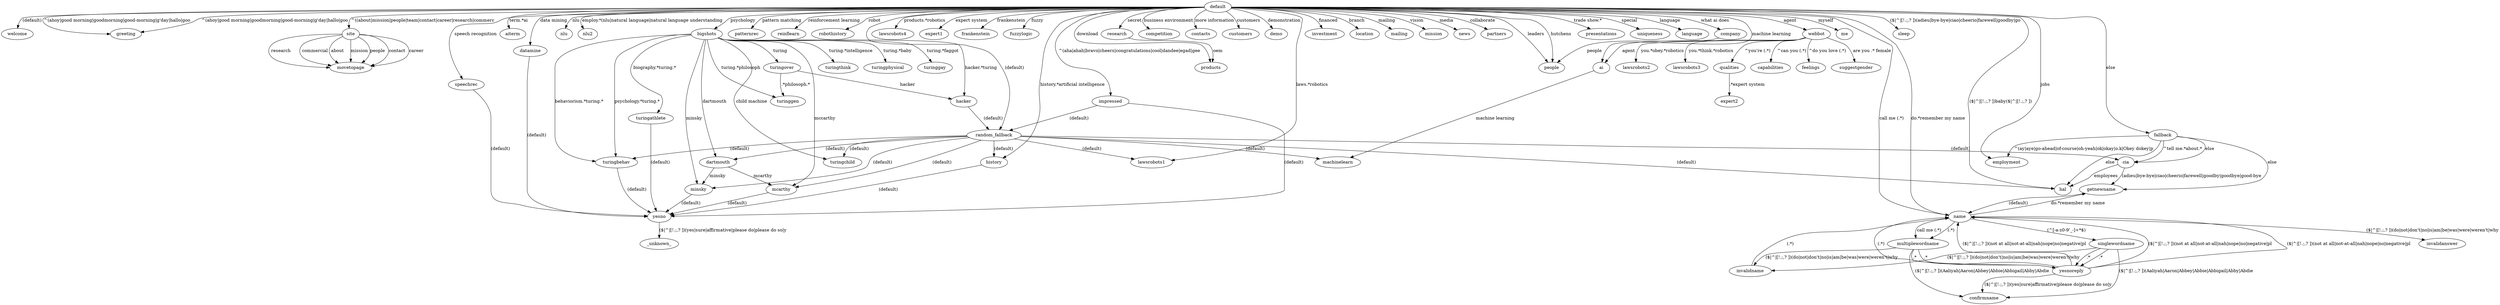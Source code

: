digraph sepo_brain {
default -> welcome [label="(default)"]
default -> greeting [label="^(ahoy|good morning|goodmorning|good-morning|g'day|hallo|goo"]
default -> greeting [label="^(ahoy|good morning|goodmorning|good-morning|g'day|hallo|goo"]
default -> site [label="^((about|mission|people|team|contact|career|research|commerc"]
default -> datamine [label="data mining"]
default -> aiterm [label="term.*ai"]
default -> speechrec [label="speech recognition"]
default -> nlu [label="nlu"]
default -> nlu2 [label="employ.*(nlu|natural language|natural language understanding"]
default -> history [label="history.*artificial intelligence"]
default -> patternrec [label="pattern matching"]
default -> reinflearn [label="reinforcement learning"]
default -> robothistory [label="robot"]
default -> lawsrobots1 [label="laws.*robotics"]
default -> lawsrobots4 [label="products.*robotics"]
default -> expert1 [label="expert system"]
default -> frankenstein [label="frankenstein"]
default -> fuzzylogic [label="fuzzy"]
default -> products [label="download"]
default -> bigshots [label="psychology"]
default -> research [label="secret"]
default -> ai [label="machine learning"]
default -> competition [label="business environment"]
default -> contacts [label="more information"]
default -> customers [label="customers"]
default -> demo [label="demonstration"]
default -> employment [label="jobs"]
default -> investment [label="financed"]
default -> location [label="branch"]
default -> mailing [label="mailing"]
default -> mission [label="vision"]
default -> news [label="media"]
default -> partners [label="collaborate"]
default -> people [label="leaders"]
default -> people [label="hutchens"]
default -> presentations [label="trade show.*"]
default -> uniqueness [label="special"]
default -> language [label="language"]
default -> company [label="what ai does"]
default -> webbot [label="agent"]
default -> hal [label="($|^|[!.;,? ])baby($|^|[!.;,? ])"]
default -> me [label="myself"]
default -> name [label="call me (.*)"]
default -> name [label="do.*remember my name"]
default -> sleep [label="($|^|[!.;,? ])(adieu|bye-bye|ciao|cheerio|farewell|goodby|go"]
default -> impressed [label="^(aha|ahah|bravo|cheers|congratulations|cool|dandee|egad|gee"]
default -> fallback [label="else"]
default -> random_fallback [label="(default)"]
yesno -> _unknown_ [label="($|^|[!.;,? ])(yes|sure|affirmative|please do|please do so|y"]
ai -> machinelearn [label="machine learning"]
history -> yesno [label="(default)"]
dartmouth -> mcarthy [label="mcarthy"]
dartmouth -> minsky [label="minsky"]
mcarthy -> yesno [label="(default)"]
minsky -> yesno [label="(default)"]
turingathlete -> yesno [label="(default)"]
turingbehav -> yesno [label="(default)"]
turingover -> hacker [label="hacker"]
turingover -> turinggen [label=".*philosoph.*"]
hacker -> random_fallback [label="(default)"]
speechrec -> yesno [label="(default)"]
datamine -> yesno [label="(default)"]
company -> people [label="people"]
name -> getnewname [label="do.*remember my name"]
name -> singlewordname [label="(^[-a-z0-9'_-]+*$)"]
name -> multiplewordname [label="call me (.*)"]
name -> invalidanswer [label="($|^|[!.;,? ])(do|not|don't|no|is|am|be|was|were|weren't|why"]
name -> multiplewordname [label="(.*)"]
invalidname -> name [label="(.*)"]
multiplewordname -> invalidname [label="($|^|[!.;,? ])(do|not|don't|no|is|am|be|was|were|weren't|why"]
multiplewordname -> confirmname [label="($|^|[!.;,? ])(Aaliyah|Aaron|Abbey|Abbie|Abbigail|Abby|Abdie"]
multiplewordname -> yesnoreply [label=".*"]
multiplewordname -> yesnoreply [label=".*"]
singlewordname -> confirmname [label="($|^|[!.;,? ])(Aaliyah|Aaron|Abbey|Abbie|Abbigail|Abby|Abdie"]
singlewordname -> invalidname [label="($|^|[!.;,? ])(do|not|don't|no|is|am|be|was|were|weren't|why"]
singlewordname -> yesnoreply [label=".*"]
singlewordname -> yesnoreply [label=".*"]
yesnoreply -> confirmname [label="($|^|[!.;,? ])(yes|sure|affirmative|please do|please do so|y"]
yesnoreply -> name [label="($|^|[!.;,? ])(not at all|not-at-all|nah|nope|no|negative|pl"]
yesnoreply -> name [label="($|^|[!.;,? ])(not at all|not-at-all|nah|nope|no|negative|pl"]
yesnoreply -> name [label="($|^|[!.;,? ])(not at all|not-at-all|nah|nope|no|negative|pl"]
yesnoreply -> name [label="(.*)"]
getnewname -> name [label="(default)"]
research -> products [label="oem"]
site -> movetopage [label="about"]
site -> movetopage [label="mission"]
site -> movetopage [label="people"]
site -> movetopage [label="contact"]
site -> movetopage [label="career"]
site -> movetopage [label="research"]
site -> movetopage [label="commercial"]
webbot -> qualities [label="^you're (.*)"]
webbot -> capabilities [label="^can you (.*)"]
webbot -> feelings [label="^do you love (.*)"]
webbot -> suggestgender [label="are you .* female"]
webbot -> ai [label="agent"]
webbot -> lawsrobots2 [label="you.*obey.*robotics"]
webbot -> lawsrobots3 [label="you.*think.*robotics"]
qualities -> expert2 [label=".*expert system"]
bigshots -> turingover [label="turing"]
bigshots -> turinggen [label="turing.*philosoph"]
bigshots -> turingthink [label="turing.*intelligence"]
bigshots -> turingphysical [label="turing.*baby"]
bigshots -> turinggay [label="turing.*faggot"]
bigshots -> turingathlete [label="biography.*turing.*"]
bigshots -> turingbehav [label="behaviorism.*turing.*"]
bigshots -> turingbehav [label="psychology.*turing.*"]
bigshots -> hacker [label="hacker.*turing"]
bigshots -> dartmouth [label="dartmouth"]
bigshots -> turingchild [label="child machine"]
bigshots -> mcarthy [label="mccarthy"]
bigshots -> minsky [label="minsky"]
fallback -> cia [label="^tell me.*about.*"]
fallback -> cia [label="else"]
fallback -> getnewname [label="else"]
fallback -> hal [label="else"]
fallback -> employment [label="^(ay|aye|go-ahead|of-course|oh-yeah|ok|okay|o.k|Okey dokey|p"]
impressed -> yesno [label="(default)"]
impressed -> random_fallback [label="(default)"]
random_fallback -> mcarthy [label="(default)"]
random_fallback -> minsky [label="(default)"]
random_fallback -> cia [label="(default)"]
random_fallback -> hal [label="(default)"]
random_fallback -> turingchild [label="(default)"]
random_fallback -> turingbehav [label="(default)"]
random_fallback -> history [label="(default)"]
random_fallback -> machinelearn [label="(default)"]
random_fallback -> lawsrobots1 [label="(default)"]
random_fallback -> dartmouth [label="(default)"]
cia -> getnewname [label="(adieu|bye-bye|ciao|cheerio|farewell|goodby|goodbye|good-bye"]
cia -> hal [label="employees"]
}
